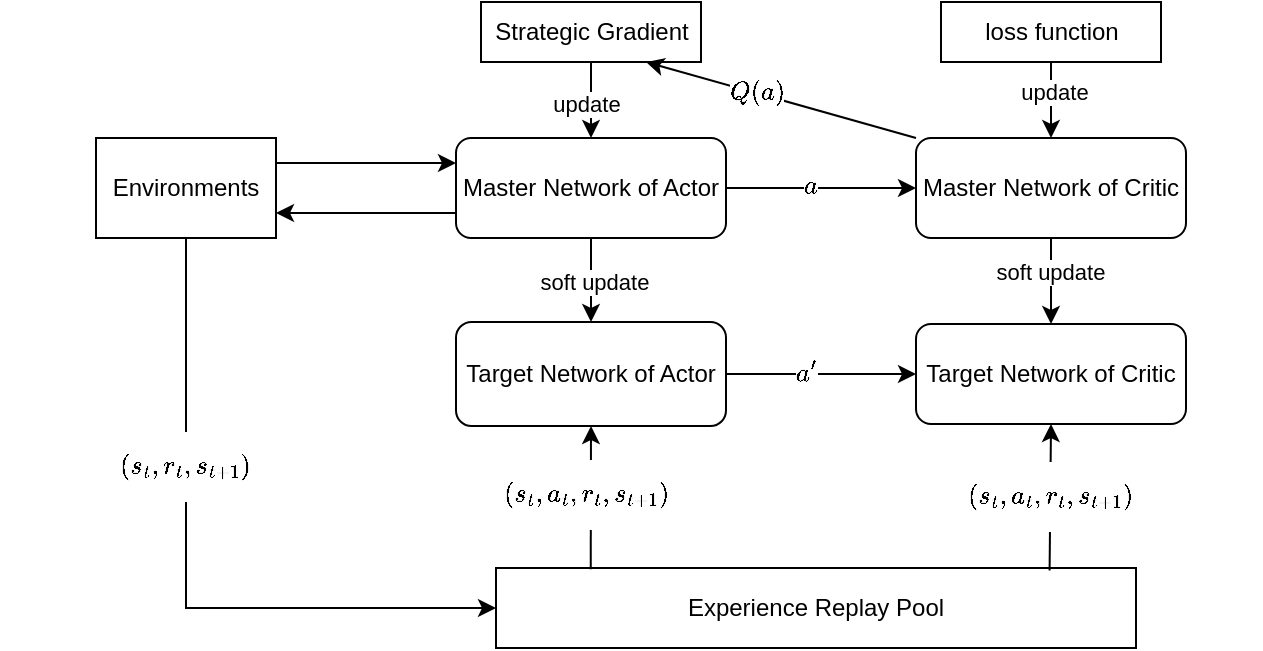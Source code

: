 <mxfile version="21.6.3" type="github">
  <diagram name="第 1 页" id="PF-WP4IITFFx9WLVhS49">
    <mxGraphModel dx="724" dy="379" grid="0" gridSize="10" guides="1" tooltips="1" connect="1" arrows="1" fold="1" page="1" pageScale="1" pageWidth="1169" pageHeight="827" math="1" shadow="0">
      <root>
        <mxCell id="0" />
        <mxCell id="1" parent="0" />
        <mxCell id="cSiJAu-NFIXsrIoSFPES-18" value="" style="edgeStyle=orthogonalEdgeStyle;rounded=0;orthogonalLoop=1;jettySize=auto;html=1;" edge="1" parent="1" source="cSiJAu-NFIXsrIoSFPES-1" target="cSiJAu-NFIXsrIoSFPES-2">
          <mxGeometry relative="1" as="geometry" />
        </mxCell>
        <mxCell id="cSiJAu-NFIXsrIoSFPES-19" value="update" style="edgeLabel;html=1;align=center;verticalAlign=middle;resizable=0;points=[];" vertex="1" connectable="0" parent="cSiJAu-NFIXsrIoSFPES-18">
          <mxGeometry x="0.191" y="-3" relative="1" as="geometry">
            <mxPoint as="offset" />
          </mxGeometry>
        </mxCell>
        <mxCell id="cSiJAu-NFIXsrIoSFPES-1" value="Strategic Gradient" style="rounded=0;whiteSpace=wrap;html=1;" vertex="1" parent="1">
          <mxGeometry x="382.5" y="72" width="110" height="30" as="geometry" />
        </mxCell>
        <mxCell id="cSiJAu-NFIXsrIoSFPES-6" style="edgeStyle=orthogonalEdgeStyle;rounded=0;orthogonalLoop=1;jettySize=auto;html=1;exitX=0;exitY=0.75;exitDx=0;exitDy=0;entryX=1;entryY=0.75;entryDx=0;entryDy=0;" edge="1" parent="1" source="cSiJAu-NFIXsrIoSFPES-2" target="cSiJAu-NFIXsrIoSFPES-4">
          <mxGeometry relative="1" as="geometry" />
        </mxCell>
        <mxCell id="cSiJAu-NFIXsrIoSFPES-14" value="" style="edgeStyle=orthogonalEdgeStyle;rounded=0;orthogonalLoop=1;jettySize=auto;html=1;" edge="1" parent="1" source="cSiJAu-NFIXsrIoSFPES-2" target="cSiJAu-NFIXsrIoSFPES-3">
          <mxGeometry relative="1" as="geometry" />
        </mxCell>
        <mxCell id="cSiJAu-NFIXsrIoSFPES-16" value="soft update" style="edgeLabel;html=1;align=center;verticalAlign=middle;resizable=0;points=[];" vertex="1" connectable="0" parent="cSiJAu-NFIXsrIoSFPES-14">
          <mxGeometry x="0.048" y="1" relative="1" as="geometry">
            <mxPoint as="offset" />
          </mxGeometry>
        </mxCell>
        <mxCell id="cSiJAu-NFIXsrIoSFPES-25" value="" style="edgeStyle=orthogonalEdgeStyle;rounded=0;orthogonalLoop=1;jettySize=auto;html=1;" edge="1" parent="1" source="cSiJAu-NFIXsrIoSFPES-2" target="cSiJAu-NFIXsrIoSFPES-7">
          <mxGeometry relative="1" as="geometry" />
        </mxCell>
        <mxCell id="cSiJAu-NFIXsrIoSFPES-48" value="$$a$$" style="edgeLabel;html=1;align=center;verticalAlign=middle;resizable=0;points=[];" vertex="1" connectable="0" parent="cSiJAu-NFIXsrIoSFPES-25">
          <mxGeometry x="-0.12" y="1" relative="1" as="geometry">
            <mxPoint as="offset" />
          </mxGeometry>
        </mxCell>
        <mxCell id="cSiJAu-NFIXsrIoSFPES-2" value="Master Network of Actor" style="rounded=1;whiteSpace=wrap;html=1;" vertex="1" parent="1">
          <mxGeometry x="370" y="140" width="135" height="50" as="geometry" />
        </mxCell>
        <mxCell id="cSiJAu-NFIXsrIoSFPES-32" value="" style="edgeStyle=orthogonalEdgeStyle;rounded=0;orthogonalLoop=1;jettySize=auto;html=1;" edge="1" parent="1" source="cSiJAu-NFIXsrIoSFPES-3" target="cSiJAu-NFIXsrIoSFPES-8">
          <mxGeometry relative="1" as="geometry" />
        </mxCell>
        <mxCell id="cSiJAu-NFIXsrIoSFPES-51" value="$${a^\prime }$$" style="edgeLabel;html=1;align=center;verticalAlign=middle;resizable=0;points=[];" vertex="1" connectable="0" parent="cSiJAu-NFIXsrIoSFPES-32">
          <mxGeometry x="-0.162" y="1" relative="1" as="geometry">
            <mxPoint as="offset" />
          </mxGeometry>
        </mxCell>
        <mxCell id="cSiJAu-NFIXsrIoSFPES-3" value="Target Network of Actor" style="rounded=1;whiteSpace=wrap;html=1;" vertex="1" parent="1">
          <mxGeometry x="370" y="232" width="135" height="52" as="geometry" />
        </mxCell>
        <mxCell id="cSiJAu-NFIXsrIoSFPES-36" style="edgeStyle=orthogonalEdgeStyle;rounded=0;orthogonalLoop=1;jettySize=auto;html=1;exitX=0.5;exitY=1;exitDx=0;exitDy=0;entryX=0;entryY=0.5;entryDx=0;entryDy=0;" edge="1" parent="1" source="cSiJAu-NFIXsrIoSFPES-4" target="cSiJAu-NFIXsrIoSFPES-9">
          <mxGeometry relative="1" as="geometry" />
        </mxCell>
        <mxCell id="cSiJAu-NFIXsrIoSFPES-37" value="$$\left( {{s_t},{r_t},{s_{t + 1}}} \right)$$" style="edgeLabel;html=1;align=center;verticalAlign=middle;resizable=0;points=[];" vertex="1" connectable="0" parent="cSiJAu-NFIXsrIoSFPES-36">
          <mxGeometry x="-0.333" y="-1" relative="1" as="geometry">
            <mxPoint as="offset" />
          </mxGeometry>
        </mxCell>
        <mxCell id="cSiJAu-NFIXsrIoSFPES-4" value="Environments" style="rounded=0;whiteSpace=wrap;html=1;" vertex="1" parent="1">
          <mxGeometry x="190" y="140" width="90" height="50" as="geometry" />
        </mxCell>
        <mxCell id="cSiJAu-NFIXsrIoSFPES-5" value="" style="endArrow=classic;html=1;rounded=0;exitX=1;exitY=0.25;exitDx=0;exitDy=0;entryX=0;entryY=0.25;entryDx=0;entryDy=0;" edge="1" parent="1" source="cSiJAu-NFIXsrIoSFPES-4" target="cSiJAu-NFIXsrIoSFPES-2">
          <mxGeometry width="50" height="50" relative="1" as="geometry">
            <mxPoint x="510" y="310" as="sourcePoint" />
            <mxPoint x="560" y="260" as="targetPoint" />
          </mxGeometry>
        </mxCell>
        <mxCell id="cSiJAu-NFIXsrIoSFPES-15" value="" style="edgeStyle=orthogonalEdgeStyle;rounded=0;orthogonalLoop=1;jettySize=auto;html=1;" edge="1" parent="1" source="cSiJAu-NFIXsrIoSFPES-7" target="cSiJAu-NFIXsrIoSFPES-8">
          <mxGeometry relative="1" as="geometry" />
        </mxCell>
        <mxCell id="cSiJAu-NFIXsrIoSFPES-17" value="soft update" style="edgeLabel;html=1;align=center;verticalAlign=middle;resizable=0;points=[];" vertex="1" connectable="0" parent="cSiJAu-NFIXsrIoSFPES-15">
          <mxGeometry x="-0.238" y="-1" relative="1" as="geometry">
            <mxPoint as="offset" />
          </mxGeometry>
        </mxCell>
        <mxCell id="cSiJAu-NFIXsrIoSFPES-22" style="rounded=0;orthogonalLoop=1;jettySize=auto;html=1;exitX=0;exitY=0;exitDx=0;exitDy=0;entryX=0.75;entryY=1;entryDx=0;entryDy=0;" edge="1" parent="1" source="cSiJAu-NFIXsrIoSFPES-7" target="cSiJAu-NFIXsrIoSFPES-1">
          <mxGeometry relative="1" as="geometry" />
        </mxCell>
        <mxCell id="cSiJAu-NFIXsrIoSFPES-24" value="$$Q(a)$$" style="edgeLabel;html=1;align=center;verticalAlign=middle;resizable=0;points=[];" vertex="1" connectable="0" parent="cSiJAu-NFIXsrIoSFPES-22">
          <mxGeometry x="0.19" relative="1" as="geometry">
            <mxPoint y="-1" as="offset" />
          </mxGeometry>
        </mxCell>
        <mxCell id="cSiJAu-NFIXsrIoSFPES-7" value="Master Network of Critic" style="rounded=1;whiteSpace=wrap;html=1;" vertex="1" parent="1">
          <mxGeometry x="600" y="140" width="135" height="50" as="geometry" />
        </mxCell>
        <mxCell id="cSiJAu-NFIXsrIoSFPES-8" value="Target Network of Critic" style="rounded=1;whiteSpace=wrap;html=1;" vertex="1" parent="1">
          <mxGeometry x="600" y="233" width="135" height="50" as="geometry" />
        </mxCell>
        <mxCell id="cSiJAu-NFIXsrIoSFPES-9" value="Experience Replay Pool" style="rounded=0;whiteSpace=wrap;html=1;" vertex="1" parent="1">
          <mxGeometry x="390" y="355" width="320" height="40" as="geometry" />
        </mxCell>
        <mxCell id="cSiJAu-NFIXsrIoSFPES-20" value="" style="edgeStyle=orthogonalEdgeStyle;rounded=0;orthogonalLoop=1;jettySize=auto;html=1;" edge="1" parent="1" source="cSiJAu-NFIXsrIoSFPES-10" target="cSiJAu-NFIXsrIoSFPES-7">
          <mxGeometry relative="1" as="geometry" />
        </mxCell>
        <mxCell id="cSiJAu-NFIXsrIoSFPES-21" value="update" style="edgeLabel;html=1;align=center;verticalAlign=middle;resizable=0;points=[];" vertex="1" connectable="0" parent="cSiJAu-NFIXsrIoSFPES-20">
          <mxGeometry x="-0.286" y="1" relative="1" as="geometry">
            <mxPoint as="offset" />
          </mxGeometry>
        </mxCell>
        <mxCell id="cSiJAu-NFIXsrIoSFPES-10" value="loss function" style="rounded=0;whiteSpace=wrap;html=1;" vertex="1" parent="1">
          <mxGeometry x="612.5" y="72" width="110" height="30" as="geometry" />
        </mxCell>
        <mxCell id="cSiJAu-NFIXsrIoSFPES-39" value="" style="endArrow=classic;html=1;rounded=0;exitX=0.148;exitY=0.015;exitDx=0;exitDy=0;exitPerimeter=0;entryX=0.5;entryY=1;entryDx=0;entryDy=0;" edge="1" parent="1" source="cSiJAu-NFIXsrIoSFPES-9" target="cSiJAu-NFIXsrIoSFPES-3">
          <mxGeometry width="50" height="50" relative="1" as="geometry">
            <mxPoint x="510" y="310" as="sourcePoint" />
            <mxPoint x="560" y="260" as="targetPoint" />
          </mxGeometry>
        </mxCell>
        <mxCell id="cSiJAu-NFIXsrIoSFPES-40" value="$$\left( {{s_t},{a_t},{r_t},{s_{t + 1}}} \right)$$" style="edgeLabel;html=1;align=center;verticalAlign=middle;resizable=0;points=[];" vertex="1" connectable="0" parent="cSiJAu-NFIXsrIoSFPES-39">
          <mxGeometry x="0.056" y="3" relative="1" as="geometry">
            <mxPoint as="offset" />
          </mxGeometry>
        </mxCell>
        <mxCell id="cSiJAu-NFIXsrIoSFPES-41" value="" style="endArrow=classic;html=1;rounded=0;entryX=0.5;entryY=1;entryDx=0;entryDy=0;exitX=0.865;exitY=0.03;exitDx=0;exitDy=0;exitPerimeter=0;" edge="1" parent="1" source="cSiJAu-NFIXsrIoSFPES-9" target="cSiJAu-NFIXsrIoSFPES-8">
          <mxGeometry width="50" height="50" relative="1" as="geometry">
            <mxPoint x="668" y="350" as="sourcePoint" />
            <mxPoint x="560" y="260" as="targetPoint" />
          </mxGeometry>
        </mxCell>
        <mxCell id="cSiJAu-NFIXsrIoSFPES-42" value="$$\left( {{s_t},{a_t},{r_t},{s_{t + 1}}} \right)$$" style="edgeLabel;html=1;align=center;verticalAlign=middle;resizable=0;points=[];" vertex="1" connectable="0" parent="cSiJAu-NFIXsrIoSFPES-41">
          <mxGeometry x="0.016" relative="1" as="geometry">
            <mxPoint as="offset" />
          </mxGeometry>
        </mxCell>
      </root>
    </mxGraphModel>
  </diagram>
</mxfile>
